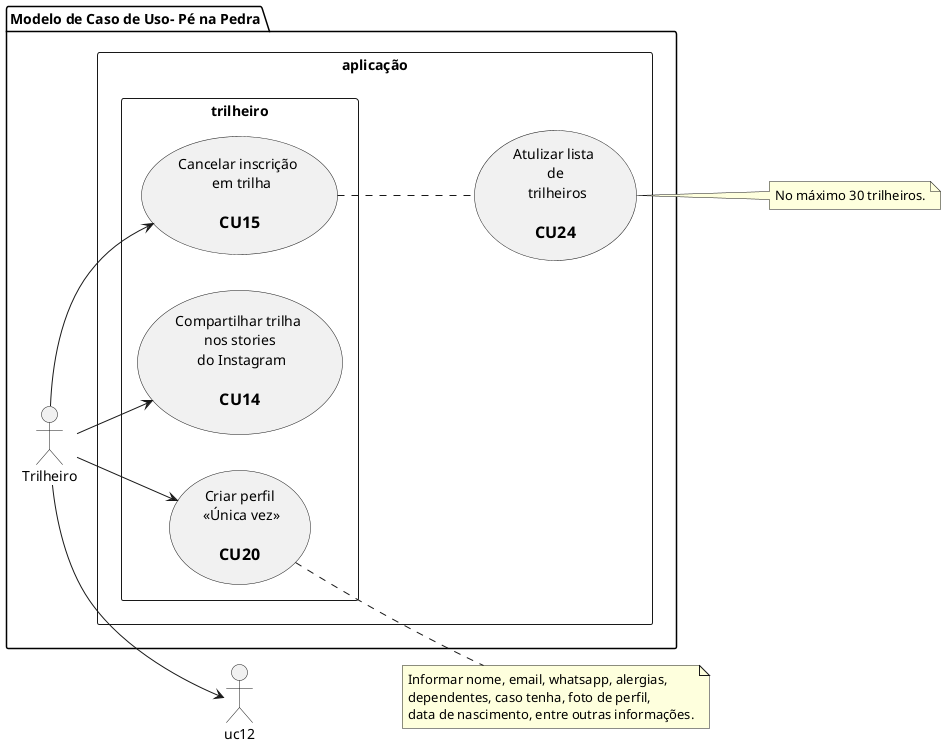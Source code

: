 @startuml pe_na_pedra_usecase_7
  left to right direction

  package "Modelo de Caso de Uso- Pé na Pedra" {
    :Trilheiro: as tr

    rectangle aplicação {
      usecase uc24 as "Atulizar lista \n de \n trilheiros\n 
      == CU24"

      rectangle trilheiro {
        usecase uc20 as "Criar perfil\n <<Única vez>>\n 
          == CU20"
        usecase uc14 as "Compartilhar trilha \n nos stories \n do Instagram\n 
          == CU14"
        usecase uc15 as "Cancelar inscrição \n em trilha\n 
          == CU15"
      }
    }
  }

  note right of uc20
    Informar nome, email, whatsapp, alergias,
    dependentes, caso tenha, foto de perfil,
    data de nascimento, entre outras informações.
  end note

  note right of uc24
    No máximo 30 trilheiros.
  end note

  uc15 .. uc24

  tr --> uc20
  tr --> uc12
  tr --> uc14
  tr --> uc15
@enduml
